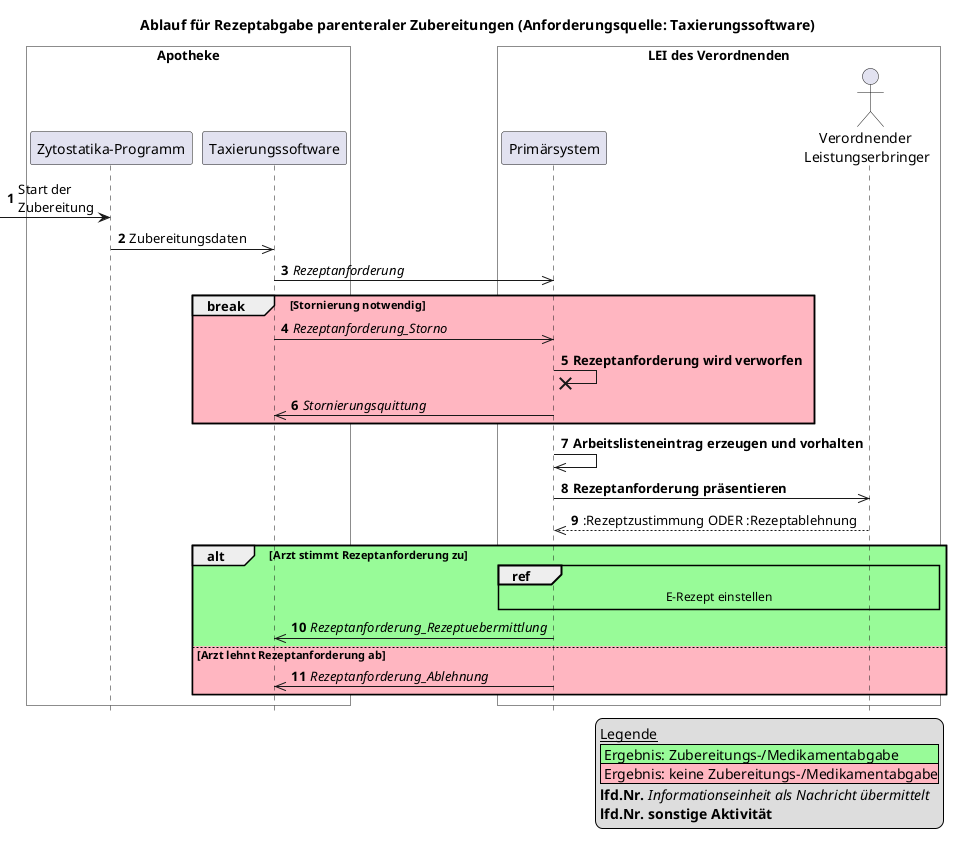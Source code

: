 @startuml


skinparam maxMessageSize 300

title Ablauf für Rezeptabgabe parenteraler Zubereitungen (Anforderungsquelle: Taxierungssoftware)
hide footbox
autonumber

box "Apotheke" #White
    participant "Zytostatika-Programm" as Zytoprogramm
    participant "Taxierungssoftware" as Taxierungssoftware
end box

box "LEI des Verordnenden" #White
    participant "Primärsystem" as PS
    actor "Verordnender \nLeistungserbringer" as Arzt
end box

legend bottom right
    __Legende__
    |<#PaleGreen> Ergebnis: Zubereitungs-/Medikamentabgabe|
    |<#LightPink> Ergebnis: keine Zubereitungs-/Medikamentabgabe|
    **lfd.Nr.** //Informationseinheit als Nachricht übermittelt//
    **lfd.Nr.** **sonstige Aktivität**
endlegend

?-> Zytoprogramm: Start der \nZubereitung

Zytoprogramm ->> Taxierungssoftware: Zubereitungsdaten

Taxierungssoftware ->> PS: //Rezeptanforderung//

break #LightPink Stornierung notwendig
    Taxierungssoftware ->> PS: //Rezeptanforderung_Storno//
    PS ->x PS: **Rezeptanforderung wird verworfen**
    PS ->> Taxierungssoftware: //Stornierungsquittung//
end

PS ->> PS: **Arbeitslisteneintrag erzeugen und vorhalten**

PS ->> Arzt: **Rezeptanforderung präsentieren**
return :Rezeptzustimmung ODER :Rezeptablehnung

alt #PaleGreen Arzt stimmt Rezeptanforderung zu
    ref over Arzt, PS #lightyellow
        E-Rezept einstellen
    end ref
    PS ->> Taxierungssoftware: //Rezeptanforderung_Rezeptuebermittlung//
else #LightPink Arzt lehnt Rezeptanforderung ab
    PS ->> Taxierungssoftware: //Rezeptanforderung_Ablehnung//

end

@enduml